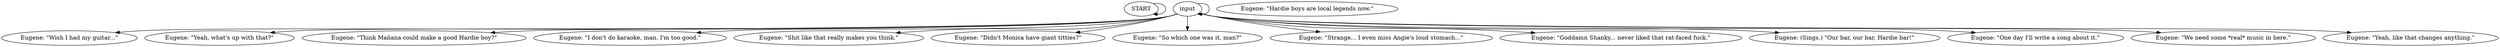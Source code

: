 # WHIRLING F1 / EUGENE barks
# Eugene barks:
# ==================================================
digraph G {
	  0 [label="START"];
	  1 [label="input"];
	  2 [label="Eugene: \"Wish I had my guitar...\""];
	  3 [label="Eugene: \"Hardie boys are local legends now.\""];
	  4 [label="Eugene: \"Yeah, what's up with that?\""];
	  5 [label="Eugene: \"Think Mañana could make a good Hardie boy?\""];
	  6 [label="Eugene: \"I don't do karaoke, man. I'm too good.\""];
	  7 [label="Eugene: \"Shit like that really makes you think.\""];
	  8 [label="Eugene: \"Didn't Monica have giant titties?\""];
	  9 [label="Eugene: \"So which one was it, man?\""];
	  10 [label="Eugene: \"Strange... I even miss Angie's loud stomach...\""];
	  11 [label="Eugene: \"Goddamn Shanky... never liked that rat-faced fuck.\""];
	  12 [label="Eugene: (Sings.) \"Our bar, our bar, Hardie bar!\""];
	  13 [label="Eugene: \"One day I'll write a song about it.\""];
	  14 [label="Eugene: \"We need some *real* music in here.\""];
	  15 [label="Eugene: \"Yeah, like that changes anything.\""];
	  0 -> 0
	  1 -> 1
	  1 -> 2
	  1 -> 4
	  1 -> 5
	  1 -> 6
	  1 -> 7
	  1 -> 8
	  1 -> 9
	  1 -> 10
	  1 -> 11
	  1 -> 12
	  1 -> 13
	  1 -> 14
	  1 -> 15
}

